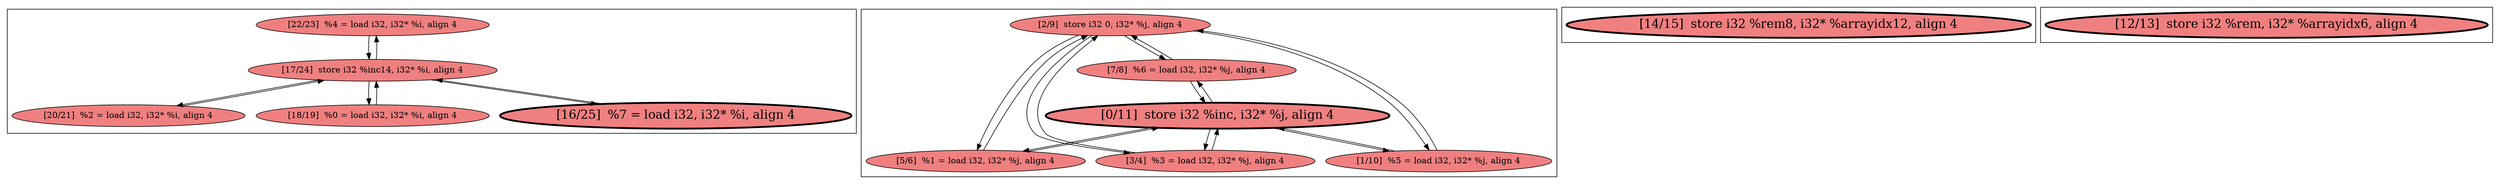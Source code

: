 
digraph G {



node449->node450 [ ]
node450->node449 [ ]
node447->node450 [ ]
node450->node447 [ ]
node442->node439 [ ]
node450->node448 [ ]
node448->node450 [ ]
node443->node441 [ ]
node441->node443 [ ]
node444->node442 [ ]
node443->node440 [ ]
node439->node442 [ ]
node446->node450 [ ]
node441->node442 [ ]
node442->node440 [ ]
node442->node441 [ ]
node439->node443 [ ]
node442->node444 [ ]
node440->node442 [ ]
node443->node439 [ ]
node444->node443 [ ]
node450->node446 [ ]
node440->node443 [ ]
node443->node444 [ ]


subgraph cluster3 {


node451 [penwidth=3.0,fontsize=20,fillcolor=lightcoral,label="[14/15]  store i32 %rem8, i32* %arrayidx12, align 4",shape=ellipse,style=filled ]



}

subgraph cluster2 {


node449 [fillcolor=lightcoral,label="[22/23]  %4 = load i32, i32* %i, align 4",shape=ellipse,style=filled ]
node448 [penwidth=3.0,fontsize=20,fillcolor=lightcoral,label="[16/25]  %7 = load i32, i32* %i, align 4",shape=ellipse,style=filled ]
node450 [fillcolor=lightcoral,label="[17/24]  store i32 %inc14, i32* %i, align 4",shape=ellipse,style=filled ]
node446 [fillcolor=lightcoral,label="[20/21]  %2 = load i32, i32* %i, align 4",shape=ellipse,style=filled ]
node447 [fillcolor=lightcoral,label="[18/19]  %0 = load i32, i32* %i, align 4",shape=ellipse,style=filled ]



}

subgraph cluster0 {


node442 [fillcolor=lightcoral,label="[2/9]  store i32 0, i32* %j, align 4",shape=ellipse,style=filled ]
node441 [fillcolor=lightcoral,label="[3/4]  %3 = load i32, i32* %j, align 4",shape=ellipse,style=filled ]
node444 [fillcolor=lightcoral,label="[1/10]  %5 = load i32, i32* %j, align 4",shape=ellipse,style=filled ]
node443 [penwidth=3.0,fontsize=20,fillcolor=lightcoral,label="[0/11]  store i32 %inc, i32* %j, align 4",shape=ellipse,style=filled ]
node439 [fillcolor=lightcoral,label="[7/8]  %6 = load i32, i32* %j, align 4",shape=ellipse,style=filled ]
node440 [fillcolor=lightcoral,label="[5/6]  %1 = load i32, i32* %j, align 4",shape=ellipse,style=filled ]



}

subgraph cluster1 {


node445 [penwidth=3.0,fontsize=20,fillcolor=lightcoral,label="[12/13]  store i32 %rem, i32* %arrayidx6, align 4",shape=ellipse,style=filled ]



}

}
